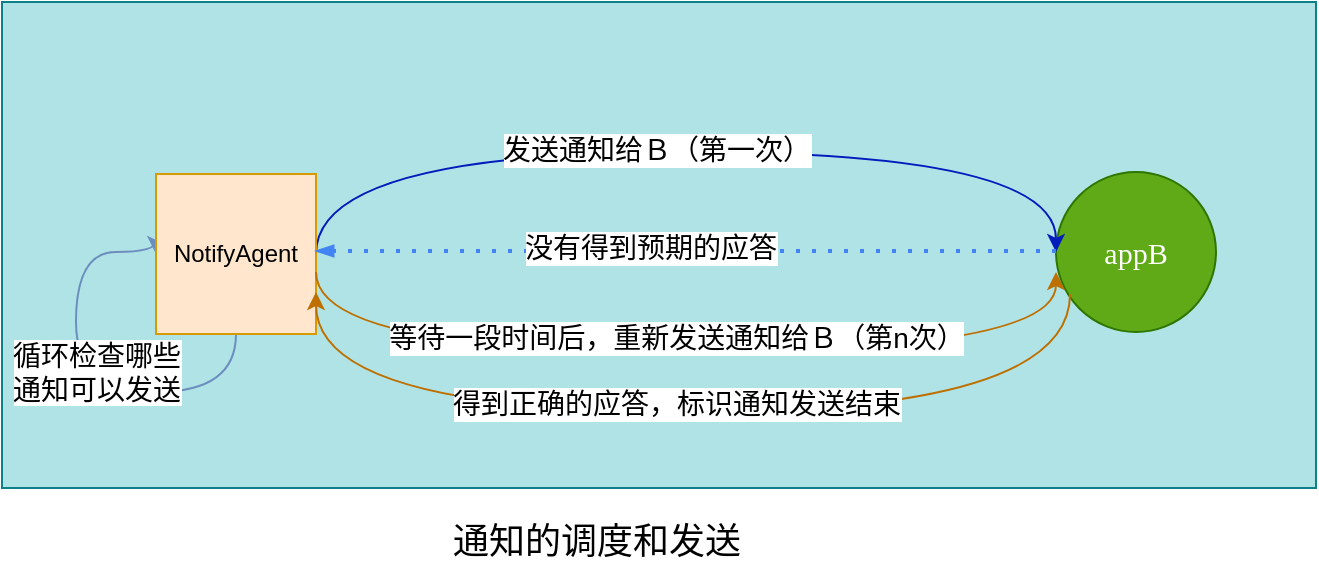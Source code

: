 <mxfile version="12.4.8" type="github">
  <diagram id="lvl7MAQSpaBJYJWjbiyI" name="Page-1">
    <mxGraphModel dx="1422" dy="802" grid="1" gridSize="10" guides="1" tooltips="1" connect="1" arrows="1" fold="1" page="1" pageScale="1" pageWidth="827" pageHeight="1169" math="0" shadow="0">
      <root>
        <mxCell id="0"/>
        <mxCell id="1" parent="0"/>
        <mxCell id="5cnRcVTEnLRAY2OvrMMb-1" value="" style="rounded=0;whiteSpace=wrap;html=1;fontFamily=Lucida Console;fontSize=16;fillColor=#b0e3e6;strokeColor=#0e8088;align=center;" vertex="1" parent="1">
          <mxGeometry x="103" y="35" width="657" height="243" as="geometry"/>
        </mxCell>
        <mxCell id="5cnRcVTEnLRAY2OvrMMb-4" value="appB" style="ellipse;whiteSpace=wrap;html=1;aspect=fixed;fontFamily=Lucida Console;fontSize=15;fillColor=#60a917;strokeColor=#2D7600;fontColor=#ffffff;align=center;" vertex="1" parent="1">
          <mxGeometry x="630" y="120" width="80" height="80" as="geometry"/>
        </mxCell>
        <mxCell id="5cnRcVTEnLRAY2OvrMMb-25" style="edgeStyle=orthogonalEdgeStyle;curved=1;rounded=0;orthogonalLoop=1;jettySize=auto;html=1;entryX=0;entryY=0.5;entryDx=0;entryDy=0;fillColor=#dae8fc;strokeColor=#6c8ebf;align=center;" edge="1" parent="1" source="5cnRcVTEnLRAY2OvrMMb-8" target="5cnRcVTEnLRAY2OvrMMb-8">
          <mxGeometry relative="1" as="geometry">
            <mxPoint x="180" y="200" as="targetPoint"/>
            <Array as="points">
              <mxPoint x="220" y="230"/>
              <mxPoint x="140" y="230"/>
              <mxPoint x="140" y="160"/>
            </Array>
          </mxGeometry>
        </mxCell>
        <mxCell id="5cnRcVTEnLRAY2OvrMMb-67" value="循环检查哪些&lt;br style=&quot;font-size: 14px;&quot;&gt;通知可以发送" style="text;html=1;align=center;verticalAlign=middle;resizable=0;points=[];labelBackgroundColor=#ffffff;fontSize=14;" vertex="1" connectable="0" parent="5cnRcVTEnLRAY2OvrMMb-25">
          <mxGeometry x="0.141" y="-6" relative="1" as="geometry">
            <mxPoint x="4" y="6" as="offset"/>
          </mxGeometry>
        </mxCell>
        <mxCell id="5cnRcVTEnLRAY2OvrMMb-40" style="edgeStyle=orthogonalEdgeStyle;curved=1;rounded=0;orthogonalLoop=1;jettySize=auto;html=1;exitX=1;exitY=0.5;exitDx=0;exitDy=0;align=center;fillColor=#0050ef;strokeColor=#001DBC;" edge="1" parent="1" source="5cnRcVTEnLRAY2OvrMMb-8">
          <mxGeometry relative="1" as="geometry">
            <mxPoint x="630" y="160" as="targetPoint"/>
            <Array as="points">
              <mxPoint x="260" y="110"/>
              <mxPoint x="630" y="110"/>
            </Array>
          </mxGeometry>
        </mxCell>
        <mxCell id="5cnRcVTEnLRAY2OvrMMb-68" value="发送通知给Ｂ（第一次）" style="text;html=1;align=center;verticalAlign=middle;resizable=0;points=[];labelBackgroundColor=#ffffff;fontSize=14;" vertex="1" connectable="0" parent="5cnRcVTEnLRAY2OvrMMb-40">
          <mxGeometry x="-0.282" y="1" relative="1" as="geometry">
            <mxPoint x="52" as="offset"/>
          </mxGeometry>
        </mxCell>
        <mxCell id="5cnRcVTEnLRAY2OvrMMb-8" value="NotifyAgent" style="whiteSpace=wrap;html=1;aspect=fixed;fillColor=#ffe6cc;strokeColor=#d79b00;align=center;" vertex="1" parent="1">
          <mxGeometry x="180" y="121" width="80" height="80" as="geometry"/>
        </mxCell>
        <mxCell id="5cnRcVTEnLRAY2OvrMMb-11" value="通知的调度和发送" style="text;html=1;align=center;verticalAlign=middle;resizable=0;points=[];autosize=1;fontSize=18;" vertex="1" parent="1">
          <mxGeometry x="320" y="290" width="160" height="30" as="geometry"/>
        </mxCell>
        <mxCell id="5cnRcVTEnLRAY2OvrMMb-41" style="edgeStyle=orthogonalEdgeStyle;curved=1;rounded=0;orthogonalLoop=1;jettySize=auto;html=1;align=center;fillColor=#f0a30a;strokeColor=#BD7000;" edge="1" parent="1">
          <mxGeometry relative="1" as="geometry">
            <mxPoint x="260" y="170" as="sourcePoint"/>
            <mxPoint x="630" y="170" as="targetPoint"/>
            <Array as="points">
              <mxPoint x="260" y="210"/>
              <mxPoint x="630" y="210"/>
            </Array>
          </mxGeometry>
        </mxCell>
        <mxCell id="5cnRcVTEnLRAY2OvrMMb-70" value="等待一段时间后，重新发送通知给Ｂ（第n次）" style="text;html=1;align=center;verticalAlign=middle;resizable=0;points=[];labelBackgroundColor=#ffffff;fontSize=14;" vertex="1" connectable="0" parent="5cnRcVTEnLRAY2OvrMMb-41">
          <mxGeometry x="-0.547" y="9" relative="1" as="geometry">
            <mxPoint x="118" y="2" as="offset"/>
          </mxGeometry>
        </mxCell>
        <mxCell id="5cnRcVTEnLRAY2OvrMMb-43" value="" style="edgeStyle=orthogonalEdgeStyle;fontSize=12;html=1;endArrow=blockThin;endFill=1;rounded=0;strokeWidth=2;endSize=4;startSize=4;dashed=1;dashPattern=1 3;strokeColor=#4284F3;entryX=1;entryY=0.5;entryDx=0;entryDy=0;align=center;" edge="1" parent="1">
          <mxGeometry width="100" relative="1" as="geometry">
            <mxPoint x="630" y="159.5" as="sourcePoint"/>
            <mxPoint x="260" y="159.5" as="targetPoint"/>
            <Array as="points">
              <mxPoint x="450" y="160"/>
              <mxPoint x="450" y="160"/>
            </Array>
          </mxGeometry>
        </mxCell>
        <mxCell id="5cnRcVTEnLRAY2OvrMMb-69" value="没有得到预期的应答" style="text;html=1;align=center;verticalAlign=middle;resizable=0;points=[];labelBackgroundColor=#ffffff;fontSize=14;" vertex="1" connectable="0" parent="5cnRcVTEnLRAY2OvrMMb-43">
          <mxGeometry x="0.405" y="-4" relative="1" as="geometry">
            <mxPoint x="57" y="2.5" as="offset"/>
          </mxGeometry>
        </mxCell>
        <mxCell id="5cnRcVTEnLRAY2OvrMMb-63" style="edgeStyle=orthogonalEdgeStyle;curved=1;rounded=0;orthogonalLoop=1;jettySize=auto;html=1;entryX=1;entryY=0.75;entryDx=0;entryDy=0;exitX=0.088;exitY=0.763;exitDx=0;exitDy=0;exitPerimeter=0;align=center;fillColor=#f0a30a;strokeColor=#BD7000;" edge="1" parent="1" source="5cnRcVTEnLRAY2OvrMMb-4">
          <mxGeometry relative="1" as="geometry">
            <mxPoint x="640" y="190" as="sourcePoint"/>
            <mxPoint x="260" y="180" as="targetPoint"/>
            <Array as="points">
              <mxPoint x="637" y="240"/>
              <mxPoint x="260" y="240"/>
            </Array>
          </mxGeometry>
        </mxCell>
        <mxCell id="5cnRcVTEnLRAY2OvrMMb-71" value="得到正确的应答，标识通知发送结束" style="text;html=1;align=center;verticalAlign=middle;resizable=0;points=[];labelBackgroundColor=#ffffff;fontSize=14;" vertex="1" connectable="0" parent="5cnRcVTEnLRAY2OvrMMb-63">
          <mxGeometry x="0.294" y="-4" relative="1" as="geometry">
            <mxPoint x="65" as="offset"/>
          </mxGeometry>
        </mxCell>
      </root>
    </mxGraphModel>
  </diagram>
</mxfile>
